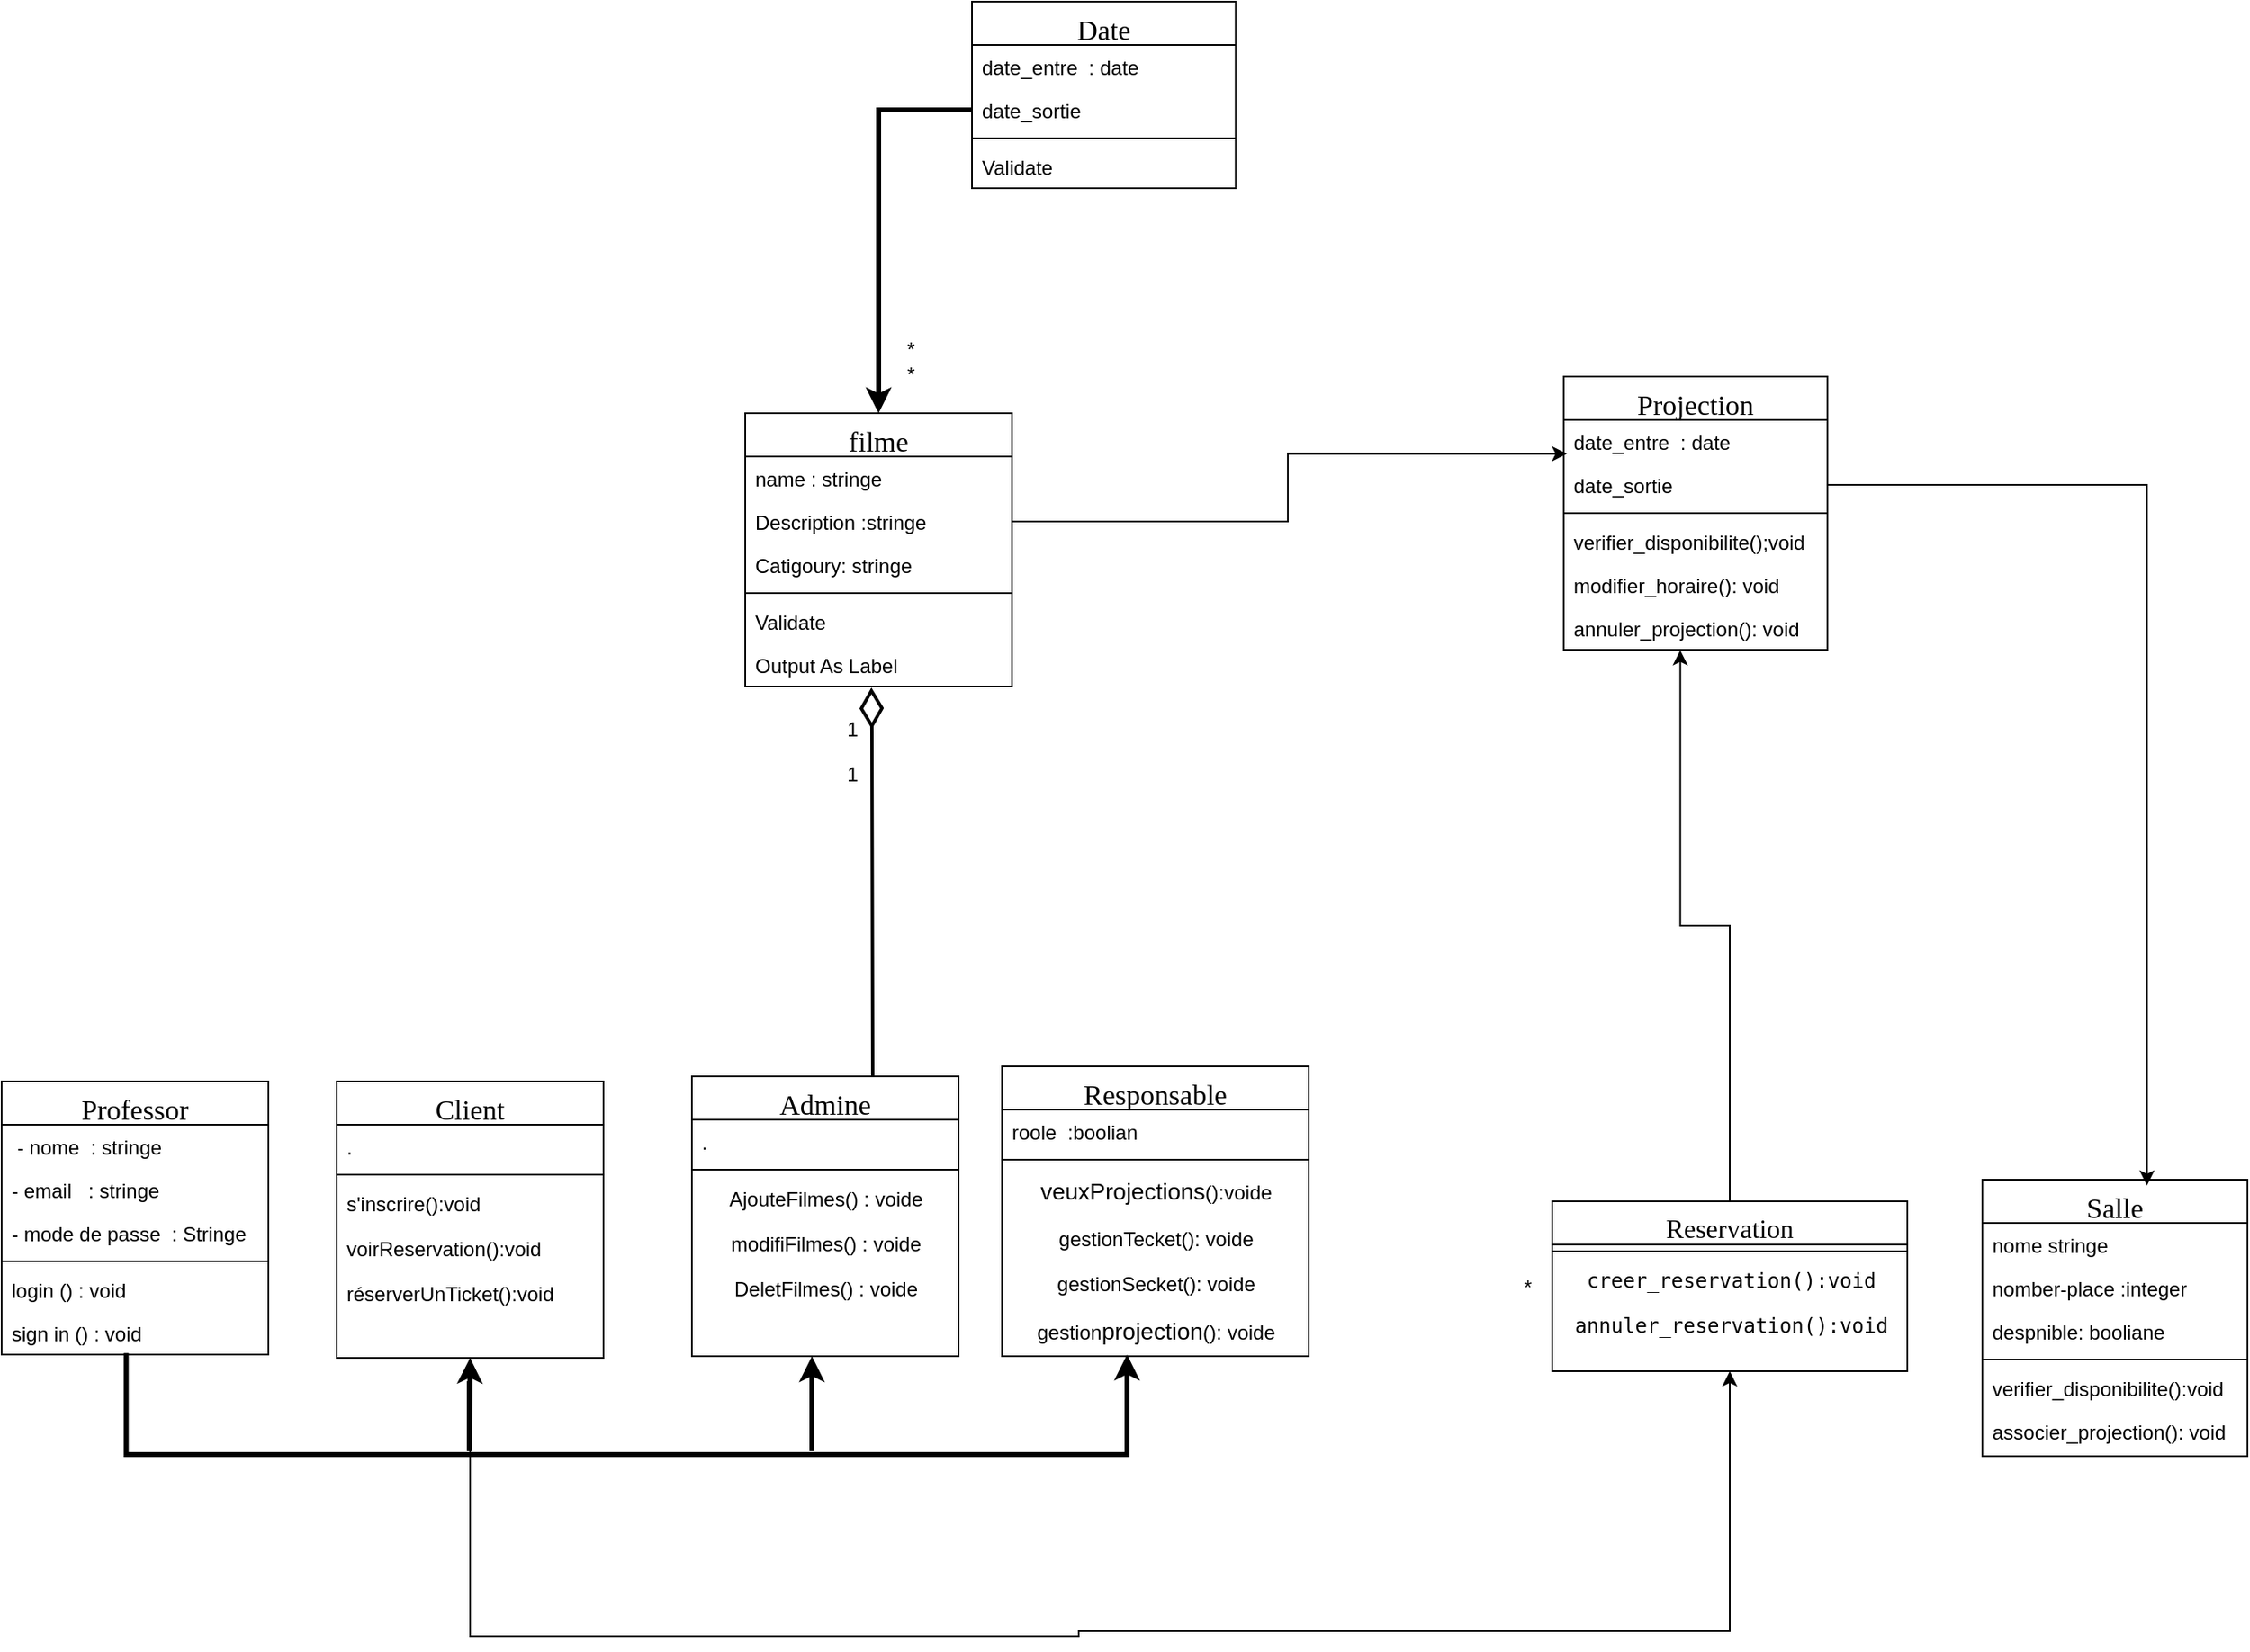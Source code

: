 <mxfile version="25.0.3">
  <diagram id="C5RBs43oDa-KdzZeNtuy" name="Page-1">
    <mxGraphModel dx="2550" dy="1912" grid="1" gridSize="3" guides="1" tooltips="1" connect="1" arrows="1" fold="1" page="1" pageScale="1" pageWidth="827" pageHeight="1169" math="0" shadow="0">
      <root>
        <mxCell id="WIyWlLk6GJQsqaUBKTNV-0" />
        <mxCell id="WIyWlLk6GJQsqaUBKTNV-1" parent="WIyWlLk6GJQsqaUBKTNV-0" />
        <mxCell id="zZ3_4lrpJxdILpY9sXMY-1" style="edgeStyle=orthogonalEdgeStyle;rounded=0;orthogonalLoop=1;jettySize=auto;html=1;entryX=0.5;entryY=1;entryDx=0;entryDy=0;" parent="WIyWlLk6GJQsqaUBKTNV-1" source="zkfFHV4jXpPFQw0GAbJ--13" target="_gg3vjJ1lUtqIRKbhCWL-15" edge="1">
          <mxGeometry relative="1" as="geometry">
            <Array as="points">
              <mxPoint x="155" y="864" />
              <mxPoint x="520" y="864" />
              <mxPoint x="520" y="861" />
              <mxPoint x="911" y="861" />
            </Array>
          </mxGeometry>
        </mxCell>
        <mxCell id="zkfFHV4jXpPFQw0GAbJ--13" value="Client" style="swimlane;fontStyle=0;align=center;verticalAlign=top;childLayout=stackLayout;horizontal=1;startSize=26;horizontalStack=0;resizeParent=1;resizeLast=0;collapsible=1;marginBottom=0;rounded=0;shadow=0;strokeWidth=1;fontSize=17;fontFamily=Verdana;" parent="WIyWlLk6GJQsqaUBKTNV-1" vertex="1">
          <mxGeometry x="75" y="531" width="160" height="166" as="geometry">
            <mxRectangle x="340" y="380" width="170" height="26" as="alternateBounds" />
          </mxGeometry>
        </mxCell>
        <mxCell id="zkfFHV4jXpPFQw0GAbJ--14" value="." style="text;align=left;verticalAlign=top;spacingLeft=4;spacingRight=4;overflow=hidden;rotatable=0;points=[[0,0.5],[1,0.5]];portConstraint=eastwest;" parent="zkfFHV4jXpPFQw0GAbJ--13" vertex="1">
          <mxGeometry y="26" width="160" height="26" as="geometry" />
        </mxCell>
        <mxCell id="zkfFHV4jXpPFQw0GAbJ--15" value="" style="line;html=1;strokeWidth=1;align=left;verticalAlign=middle;spacingTop=-1;spacingLeft=3;spacingRight=3;rotatable=0;labelPosition=right;points=[];portConstraint=eastwest;" parent="zkfFHV4jXpPFQw0GAbJ--13" vertex="1">
          <mxGeometry y="52" width="160" height="8" as="geometry" />
        </mxCell>
        <mxCell id="_gg3vjJ1lUtqIRKbhCWL-142" value="s&#39;inscrire():void" style="text;align=left;verticalAlign=top;spacingLeft=4;spacingRight=4;overflow=hidden;rotatable=0;points=[[0,0.5],[1,0.5]];portConstraint=eastwest;" parent="zkfFHV4jXpPFQw0GAbJ--13" vertex="1">
          <mxGeometry y="60" width="160" height="27" as="geometry" />
        </mxCell>
        <mxCell id="_gg3vjJ1lUtqIRKbhCWL-140" value="voirReservation():void" style="text;align=left;verticalAlign=top;spacingLeft=4;spacingRight=4;overflow=hidden;rotatable=0;points=[[0,0.5],[1,0.5]];portConstraint=eastwest;" parent="zkfFHV4jXpPFQw0GAbJ--13" vertex="1">
          <mxGeometry y="87" width="160" height="27" as="geometry" />
        </mxCell>
        <mxCell id="_gg3vjJ1lUtqIRKbhCWL-141" value="réserverUnTicket():void" style="text;align=left;verticalAlign=top;spacingLeft=4;spacingRight=4;overflow=hidden;rotatable=0;points=[[0,0.5],[1,0.5]];portConstraint=eastwest;" parent="zkfFHV4jXpPFQw0GAbJ--13" vertex="1">
          <mxGeometry y="114" width="160" height="26" as="geometry" />
        </mxCell>
        <mxCell id="zkfFHV4jXpPFQw0GAbJ--17" value="filme" style="swimlane;fontStyle=0;align=center;verticalAlign=top;childLayout=stackLayout;horizontal=1;startSize=26;horizontalStack=0;resizeParent=1;resizeLast=0;collapsible=1;marginBottom=0;rounded=0;shadow=0;strokeWidth=1;fontSize=17;fontFamily=Verdana;" parent="WIyWlLk6GJQsqaUBKTNV-1" vertex="1">
          <mxGeometry x="320" y="130" width="160" height="164" as="geometry">
            <mxRectangle x="550" y="140" width="160" height="26" as="alternateBounds" />
          </mxGeometry>
        </mxCell>
        <mxCell id="zkfFHV4jXpPFQw0GAbJ--18" value="name : stringe" style="text;align=left;verticalAlign=top;spacingLeft=4;spacingRight=4;overflow=hidden;rotatable=0;points=[[0,0.5],[1,0.5]];portConstraint=eastwest;" parent="zkfFHV4jXpPFQw0GAbJ--17" vertex="1">
          <mxGeometry y="26" width="160" height="26" as="geometry" />
        </mxCell>
        <mxCell id="zkfFHV4jXpPFQw0GAbJ--19" value="Description :stringe " style="text;align=left;verticalAlign=top;spacingLeft=4;spacingRight=4;overflow=hidden;rotatable=0;points=[[0,0.5],[1,0.5]];portConstraint=eastwest;rounded=0;shadow=0;html=0;" parent="zkfFHV4jXpPFQw0GAbJ--17" vertex="1">
          <mxGeometry y="52" width="160" height="26" as="geometry" />
        </mxCell>
        <mxCell id="zkfFHV4jXpPFQw0GAbJ--20" value="Catigoury: stringe" style="text;align=left;verticalAlign=top;spacingLeft=4;spacingRight=4;overflow=hidden;rotatable=0;points=[[0,0.5],[1,0.5]];portConstraint=eastwest;rounded=0;shadow=0;html=0;" parent="zkfFHV4jXpPFQw0GAbJ--17" vertex="1">
          <mxGeometry y="78" width="160" height="26" as="geometry" />
        </mxCell>
        <mxCell id="zkfFHV4jXpPFQw0GAbJ--23" value="" style="line;html=1;strokeWidth=1;align=left;verticalAlign=middle;spacingTop=-1;spacingLeft=3;spacingRight=3;rotatable=0;labelPosition=right;points=[];portConstraint=eastwest;" parent="zkfFHV4jXpPFQw0GAbJ--17" vertex="1">
          <mxGeometry y="104" width="160" height="8" as="geometry" />
        </mxCell>
        <mxCell id="zkfFHV4jXpPFQw0GAbJ--24" value="Validate" style="text;align=left;verticalAlign=top;spacingLeft=4;spacingRight=4;overflow=hidden;rotatable=0;points=[[0,0.5],[1,0.5]];portConstraint=eastwest;" parent="zkfFHV4jXpPFQw0GAbJ--17" vertex="1">
          <mxGeometry y="112" width="160" height="26" as="geometry" />
        </mxCell>
        <mxCell id="zkfFHV4jXpPFQw0GAbJ--25" value="Output As Label" style="text;align=left;verticalAlign=top;spacingLeft=4;spacingRight=4;overflow=hidden;rotatable=0;points=[[0,0.5],[1,0.5]];portConstraint=eastwest;" parent="zkfFHV4jXpPFQw0GAbJ--17" vertex="1">
          <mxGeometry y="138" width="160" height="26" as="geometry" />
        </mxCell>
        <mxCell id="_gg3vjJ1lUtqIRKbhCWL-2" value="Professor" style="swimlane;fontStyle=0;align=center;verticalAlign=top;childLayout=stackLayout;horizontal=1;startSize=26;horizontalStack=0;resizeParent=1;resizeLast=0;collapsible=1;marginBottom=0;rounded=0;shadow=0;strokeWidth=1;fontSize=17;fontFamily=Verdana;" parent="WIyWlLk6GJQsqaUBKTNV-1" vertex="1">
          <mxGeometry x="-126" y="531" width="160" height="164" as="geometry">
            <mxRectangle x="340" y="380" width="170" height="26" as="alternateBounds" />
          </mxGeometry>
        </mxCell>
        <mxCell id="_gg3vjJ1lUtqIRKbhCWL-130" value=" - nome  : stringe" style="text;align=left;verticalAlign=top;spacingLeft=4;spacingRight=4;overflow=hidden;rotatable=0;points=[[0,0.5],[1,0.5]];portConstraint=eastwest;" parent="_gg3vjJ1lUtqIRKbhCWL-2" vertex="1">
          <mxGeometry y="26" width="160" height="26" as="geometry" />
        </mxCell>
        <mxCell id="_gg3vjJ1lUtqIRKbhCWL-129" value="- email   : stringe" style="text;align=left;verticalAlign=top;spacingLeft=4;spacingRight=4;overflow=hidden;rotatable=0;points=[[0,0.5],[1,0.5]];portConstraint=eastwest;" parent="_gg3vjJ1lUtqIRKbhCWL-2" vertex="1">
          <mxGeometry y="52" width="160" height="26" as="geometry" />
        </mxCell>
        <mxCell id="_gg3vjJ1lUtqIRKbhCWL-131" value="- mode de passe  : Stringe" style="text;align=left;verticalAlign=top;spacingLeft=4;spacingRight=4;overflow=hidden;rotatable=0;points=[[0,0.5],[1,0.5]];portConstraint=eastwest;" parent="_gg3vjJ1lUtqIRKbhCWL-2" vertex="1">
          <mxGeometry y="78" width="160" height="26" as="geometry" />
        </mxCell>
        <mxCell id="_gg3vjJ1lUtqIRKbhCWL-4" value="" style="line;html=1;strokeWidth=1;align=left;verticalAlign=middle;spacingTop=-1;spacingLeft=3;spacingRight=3;rotatable=0;labelPosition=right;points=[];portConstraint=eastwest;" parent="_gg3vjJ1lUtqIRKbhCWL-2" vertex="1">
          <mxGeometry y="104" width="160" height="8" as="geometry" />
        </mxCell>
        <mxCell id="_gg3vjJ1lUtqIRKbhCWL-132" value="login () : void&#xa;" style="text;align=left;verticalAlign=top;spacingLeft=4;spacingRight=4;overflow=hidden;rotatable=0;points=[[0,0.5],[1,0.5]];portConstraint=eastwest;" parent="_gg3vjJ1lUtqIRKbhCWL-2" vertex="1">
          <mxGeometry y="112" width="160" height="26" as="geometry" />
        </mxCell>
        <mxCell id="_gg3vjJ1lUtqIRKbhCWL-133" value="sign in () : void&#xa;" style="text;align=left;verticalAlign=top;spacingLeft=4;spacingRight=4;overflow=hidden;rotatable=0;points=[[0,0.5],[1,0.5]];portConstraint=eastwest;" parent="_gg3vjJ1lUtqIRKbhCWL-2" vertex="1">
          <mxGeometry y="138" width="160" height="26" as="geometry" />
        </mxCell>
        <mxCell id="_gg3vjJ1lUtqIRKbhCWL-5" value="" style="endArrow=classic;html=1;rounded=0;edgeStyle=elbowEdgeStyle;elbow=vertical;strokeWidth=3;entryX=0.5;entryY=1;entryDx=0;entryDy=0;" parent="WIyWlLk6GJQsqaUBKTNV-1" target="zkfFHV4jXpPFQw0GAbJ--13" edge="1">
          <mxGeometry width="50" height="50" relative="1" as="geometry">
            <mxPoint x="154.5" y="711" as="sourcePoint" />
            <mxPoint x="156" y="708" as="targetPoint" />
            <Array as="points">
              <mxPoint x="156" y="753" />
            </Array>
          </mxGeometry>
        </mxCell>
        <mxCell id="_gg3vjJ1lUtqIRKbhCWL-7" value="" style="endArrow=classic;html=1;rounded=0;edgeStyle=elbowEdgeStyle;elbow=vertical;strokeWidth=3;exitX=0.467;exitY=0.964;exitDx=0;exitDy=0;exitPerimeter=0;" parent="WIyWlLk6GJQsqaUBKTNV-1" source="_gg3vjJ1lUtqIRKbhCWL-133" edge="1">
          <mxGeometry width="50" height="50" relative="1" as="geometry">
            <mxPoint x="-51" y="699" as="sourcePoint" />
            <mxPoint x="549" y="695" as="targetPoint" />
            <Array as="points">
              <mxPoint x="-41" y="755" />
            </Array>
          </mxGeometry>
        </mxCell>
        <mxCell id="_gg3vjJ1lUtqIRKbhCWL-8" value="Admine" style="swimlane;fontStyle=0;align=center;verticalAlign=top;childLayout=stackLayout;horizontal=1;startSize=26;horizontalStack=0;resizeParent=1;resizeLast=0;collapsible=1;marginBottom=0;rounded=0;shadow=0;strokeWidth=1;fontFamily=Verdana;fontSize=17;" parent="WIyWlLk6GJQsqaUBKTNV-1" vertex="1">
          <mxGeometry x="288" y="528" width="160" height="168" as="geometry">
            <mxRectangle x="340" y="380" width="170" height="26" as="alternateBounds" />
          </mxGeometry>
        </mxCell>
        <mxCell id="_gg3vjJ1lUtqIRKbhCWL-9" value="." style="text;align=left;verticalAlign=top;spacingLeft=4;spacingRight=4;overflow=hidden;rotatable=0;points=[[0,0.5],[1,0.5]];portConstraint=eastwest;" parent="_gg3vjJ1lUtqIRKbhCWL-8" vertex="1">
          <mxGeometry y="26" width="160" height="26" as="geometry" />
        </mxCell>
        <mxCell id="_gg3vjJ1lUtqIRKbhCWL-10" value="" style="line;html=1;strokeWidth=1;align=left;verticalAlign=middle;spacingTop=-1;spacingLeft=3;spacingRight=3;rotatable=0;labelPosition=right;points=[];portConstraint=eastwest;" parent="_gg3vjJ1lUtqIRKbhCWL-8" vertex="1">
          <mxGeometry y="52" width="160" height="8" as="geometry" />
        </mxCell>
        <mxCell id="_gg3vjJ1lUtqIRKbhCWL-151" value="AjouteFilmes() : voide" style="text;html=1;align=center;verticalAlign=middle;resizable=0;points=[];autosize=1;strokeColor=none;fillColor=none;" parent="_gg3vjJ1lUtqIRKbhCWL-8" vertex="1">
          <mxGeometry y="60" width="160" height="27" as="geometry" />
        </mxCell>
        <mxCell id="_gg3vjJ1lUtqIRKbhCWL-152" value="modifiFilmes() : voide" style="text;html=1;align=center;verticalAlign=middle;resizable=0;points=[];autosize=1;strokeColor=none;fillColor=none;" parent="_gg3vjJ1lUtqIRKbhCWL-8" vertex="1">
          <mxGeometry y="87" width="160" height="27" as="geometry" />
        </mxCell>
        <mxCell id="_gg3vjJ1lUtqIRKbhCWL-150" value="DeletFilmes() : voide" style="text;html=1;align=center;verticalAlign=middle;resizable=0;points=[];autosize=1;strokeColor=none;fillColor=none;" parent="_gg3vjJ1lUtqIRKbhCWL-8" vertex="1">
          <mxGeometry y="114" width="160" height="27" as="geometry" />
        </mxCell>
        <mxCell id="_gg3vjJ1lUtqIRKbhCWL-11" value="" style="endArrow=classic;html=1;rounded=0;strokeWidth=3;" parent="WIyWlLk6GJQsqaUBKTNV-1" edge="1">
          <mxGeometry width="50" height="50" relative="1" as="geometry">
            <mxPoint x="360" y="753" as="sourcePoint" />
            <mxPoint x="360" y="696" as="targetPoint" />
          </mxGeometry>
        </mxCell>
        <mxCell id="_gg3vjJ1lUtqIRKbhCWL-12" value="Responsable" style="swimlane;fontStyle=0;align=center;verticalAlign=top;childLayout=stackLayout;horizontal=1;startSize=26;horizontalStack=0;resizeParent=1;resizeLast=0;collapsible=1;marginBottom=0;rounded=0;shadow=0;strokeWidth=1;fontSize=17;fontFamily=Verdana;" parent="WIyWlLk6GJQsqaUBKTNV-1" vertex="1">
          <mxGeometry x="474" y="522" width="184" height="174" as="geometry">
            <mxRectangle x="340" y="380" width="170" height="26" as="alternateBounds" />
          </mxGeometry>
        </mxCell>
        <mxCell id="_gg3vjJ1lUtqIRKbhCWL-13" value="roole  :boolian" style="text;align=left;verticalAlign=top;spacingLeft=4;spacingRight=4;overflow=hidden;rotatable=0;points=[[0,0.5],[1,0.5]];portConstraint=eastwest;" parent="_gg3vjJ1lUtqIRKbhCWL-12" vertex="1">
          <mxGeometry y="26" width="184" height="26" as="geometry" />
        </mxCell>
        <mxCell id="_gg3vjJ1lUtqIRKbhCWL-14" value="" style="line;html=1;strokeWidth=1;align=left;verticalAlign=middle;spacingTop=-1;spacingLeft=3;spacingRight=3;rotatable=0;labelPosition=right;points=[];portConstraint=eastwest;" parent="_gg3vjJ1lUtqIRKbhCWL-12" vertex="1">
          <mxGeometry y="52" width="184" height="8" as="geometry" />
        </mxCell>
        <mxCell id="_gg3vjJ1lUtqIRKbhCWL-154" value="&lt;span style=&quot;font-family: &amp;quot;Nunito Sans&amp;quot;, sans-serif; font-size: 14px; white-space: pre-wrap; background-color: rgb(255, 255, 255);&quot;&gt;veux&lt;/span&gt;&lt;span style=&quot;font-family: &amp;quot;Nunito Sans&amp;quot;, sans-serif; font-size: 14px; white-space: pre-wrap; background-color: rgb(255, 255, 255);&quot;&gt;Projections&lt;/span&gt;():voide" style="text;html=1;align=center;verticalAlign=middle;resizable=0;points=[];autosize=1;strokeColor=none;fillColor=none;" parent="_gg3vjJ1lUtqIRKbhCWL-12" vertex="1">
          <mxGeometry y="60" width="184" height="30" as="geometry" />
        </mxCell>
        <mxCell id="_gg3vjJ1lUtqIRKbhCWL-147" value="gestionTecket(): voide" style="text;html=1;align=center;verticalAlign=middle;resizable=0;points=[];autosize=1;strokeColor=none;fillColor=none;" parent="_gg3vjJ1lUtqIRKbhCWL-12" vertex="1">
          <mxGeometry y="90" width="184" height="27" as="geometry" />
        </mxCell>
        <mxCell id="_gg3vjJ1lUtqIRKbhCWL-149" value="gestionSecket(): voide" style="text;html=1;align=center;verticalAlign=middle;resizable=0;points=[];autosize=1;strokeColor=none;fillColor=none;" parent="_gg3vjJ1lUtqIRKbhCWL-12" vertex="1">
          <mxGeometry y="117" width="184" height="27" as="geometry" />
        </mxCell>
        <mxCell id="_gg3vjJ1lUtqIRKbhCWL-156" value="gestion&lt;span style=&quot;font-family: &amp;quot;Nunito Sans&amp;quot;, sans-serif; font-size: 14px; text-align: start; white-space: pre-wrap; background-color: rgb(255, 255, 255);&quot;&gt;projection&lt;/span&gt;(): voide" style="text;html=1;align=center;verticalAlign=middle;resizable=0;points=[];autosize=1;strokeColor=none;fillColor=none;" parent="_gg3vjJ1lUtqIRKbhCWL-12" vertex="1">
          <mxGeometry y="144" width="184" height="30" as="geometry" />
        </mxCell>
        <mxCell id="zZ3_4lrpJxdILpY9sXMY-9" style="edgeStyle=orthogonalEdgeStyle;rounded=0;orthogonalLoop=1;jettySize=auto;html=1;entryX=0.442;entryY=1.012;entryDx=0;entryDy=0;entryPerimeter=0;" parent="WIyWlLk6GJQsqaUBKTNV-1" source="_gg3vjJ1lUtqIRKbhCWL-15" edge="1" target="8mRQ-2MkB_th1fgxL1p--1">
          <mxGeometry relative="1" as="geometry">
            <mxPoint x="882" y="249" as="targetPoint" />
          </mxGeometry>
        </mxCell>
        <mxCell id="_gg3vjJ1lUtqIRKbhCWL-15" value="Reservation" style="swimlane;fontStyle=0;align=center;verticalAlign=top;childLayout=stackLayout;horizontal=1;startSize=26;horizontalStack=0;resizeParent=1;resizeLast=0;collapsible=1;marginBottom=0;rounded=0;shadow=0;strokeWidth=1;fontSize=16;fontFamily=Verdana;" parent="WIyWlLk6GJQsqaUBKTNV-1" vertex="1">
          <mxGeometry x="804" y="603" width="213" height="102" as="geometry">
            <mxRectangle x="550" y="140" width="160" height="26" as="alternateBounds" />
          </mxGeometry>
        </mxCell>
        <mxCell id="_gg3vjJ1lUtqIRKbhCWL-21" value="" style="line;html=1;strokeWidth=1;align=left;verticalAlign=middle;spacingTop=-1;spacingLeft=3;spacingRight=3;rotatable=0;labelPosition=right;points=[];portConstraint=eastwest;" parent="_gg3vjJ1lUtqIRKbhCWL-15" vertex="1">
          <mxGeometry y="26" width="213" height="8" as="geometry" />
        </mxCell>
        <mxCell id="8mRQ-2MkB_th1fgxL1p--7" value="&lt;span style=&quot;font-family: monospace;&quot;&gt;creer_reservation():void&lt;/span&gt;" style="text;html=1;align=center;verticalAlign=middle;resizable=0;points=[];autosize=1;strokeColor=none;fillColor=none;" vertex="1" parent="_gg3vjJ1lUtqIRKbhCWL-15">
          <mxGeometry y="34" width="213" height="27" as="geometry" />
        </mxCell>
        <mxCell id="8mRQ-2MkB_th1fgxL1p--9" value="&lt;font face=&quot;monospace&quot;&gt;annuler_reservation():void&lt;/font&gt;" style="text;html=1;align=center;verticalAlign=middle;resizable=0;points=[];autosize=1;strokeColor=none;fillColor=none;" vertex="1" parent="_gg3vjJ1lUtqIRKbhCWL-15">
          <mxGeometry y="61" width="213" height="27" as="geometry" />
        </mxCell>
        <mxCell id="_gg3vjJ1lUtqIRKbhCWL-94" value="Date" style="swimlane;fontStyle=0;align=center;verticalAlign=top;childLayout=stackLayout;horizontal=1;startSize=26;horizontalStack=0;resizeParent=1;resizeLast=0;collapsible=1;marginBottom=0;rounded=0;shadow=0;strokeWidth=1;fontSize=17;fontFamily=Verdana;" parent="WIyWlLk6GJQsqaUBKTNV-1" vertex="1">
          <mxGeometry x="456" y="-117" width="158.22" height="112" as="geometry">
            <mxRectangle x="550" y="140" width="160" height="26" as="alternateBounds" />
          </mxGeometry>
        </mxCell>
        <mxCell id="_gg3vjJ1lUtqIRKbhCWL-95" value="date_entre  : date " style="text;align=left;verticalAlign=top;spacingLeft=4;spacingRight=4;overflow=hidden;rotatable=0;points=[[0,0.5],[1,0.5]];portConstraint=eastwest;" parent="_gg3vjJ1lUtqIRKbhCWL-94" vertex="1">
          <mxGeometry y="26" width="158.22" height="26" as="geometry" />
        </mxCell>
        <mxCell id="_gg3vjJ1lUtqIRKbhCWL-96" value="date_sortie" style="text;align=left;verticalAlign=top;spacingLeft=4;spacingRight=4;overflow=hidden;rotatable=0;points=[[0,0.5],[1,0.5]];portConstraint=eastwest;rounded=0;shadow=0;html=0;" parent="_gg3vjJ1lUtqIRKbhCWL-94" vertex="1">
          <mxGeometry y="52" width="158.22" height="26" as="geometry" />
        </mxCell>
        <mxCell id="_gg3vjJ1lUtqIRKbhCWL-100" value="" style="line;html=1;strokeWidth=1;align=left;verticalAlign=middle;spacingTop=-1;spacingLeft=3;spacingRight=3;rotatable=0;labelPosition=right;points=[];portConstraint=eastwest;" parent="_gg3vjJ1lUtqIRKbhCWL-94" vertex="1">
          <mxGeometry y="78" width="158.22" height="8" as="geometry" />
        </mxCell>
        <mxCell id="_gg3vjJ1lUtqIRKbhCWL-101" value="Validate" style="text;align=left;verticalAlign=top;spacingLeft=4;spacingRight=4;overflow=hidden;rotatable=0;points=[[0,0.5],[1,0.5]];portConstraint=eastwest;" parent="_gg3vjJ1lUtqIRKbhCWL-94" vertex="1">
          <mxGeometry y="86" width="158.22" height="26" as="geometry" />
        </mxCell>
        <mxCell id="_gg3vjJ1lUtqIRKbhCWL-104" value="" style="endArrow=classic;html=1;rounded=0;edgeStyle=orthogonalEdgeStyle;entryX=0.5;entryY=0;entryDx=0;entryDy=0;exitX=0;exitY=0.5;exitDx=0;exitDy=0;strokeWidth=3;" parent="WIyWlLk6GJQsqaUBKTNV-1" source="_gg3vjJ1lUtqIRKbhCWL-96" target="zkfFHV4jXpPFQw0GAbJ--17" edge="1">
          <mxGeometry width="50" height="50" relative="1" as="geometry">
            <mxPoint x="435.78" y="-69" as="sourcePoint" />
            <mxPoint x="400" y="-30" as="targetPoint" />
          </mxGeometry>
        </mxCell>
        <mxCell id="_gg3vjJ1lUtqIRKbhCWL-107" value="Salle" style="swimlane;fontStyle=0;align=center;verticalAlign=top;childLayout=stackLayout;horizontal=1;startSize=26;horizontalStack=0;resizeParent=1;resizeLast=0;collapsible=1;marginBottom=0;rounded=0;shadow=0;strokeWidth=1;fontSize=17;fontFamily=Verdana;" parent="WIyWlLk6GJQsqaUBKTNV-1" vertex="1">
          <mxGeometry x="1062" y="590" width="159" height="166" as="geometry">
            <mxRectangle x="550" y="140" width="160" height="26" as="alternateBounds" />
          </mxGeometry>
        </mxCell>
        <mxCell id="_gg3vjJ1lUtqIRKbhCWL-108" value="nome stringe" style="text;align=left;verticalAlign=top;spacingLeft=4;spacingRight=4;overflow=hidden;rotatable=0;points=[[0,0.5],[1,0.5]];portConstraint=eastwest;" parent="_gg3vjJ1lUtqIRKbhCWL-107" vertex="1">
          <mxGeometry y="26" width="159" height="26" as="geometry" />
        </mxCell>
        <mxCell id="_gg3vjJ1lUtqIRKbhCWL-109" value="nomber-place :integer" style="text;align=left;verticalAlign=top;spacingLeft=4;spacingRight=4;overflow=hidden;rotatable=0;points=[[0,0.5],[1,0.5]];portConstraint=eastwest;rounded=0;shadow=0;html=0;" parent="_gg3vjJ1lUtqIRKbhCWL-107" vertex="1">
          <mxGeometry y="52" width="159" height="26" as="geometry" />
        </mxCell>
        <mxCell id="_gg3vjJ1lUtqIRKbhCWL-112" value="despnible: booliane" style="text;align=left;verticalAlign=top;spacingLeft=4;spacingRight=4;overflow=hidden;rotatable=0;points=[[0,0.5],[1,0.5]];portConstraint=eastwest;rounded=0;shadow=0;html=0;" parent="_gg3vjJ1lUtqIRKbhCWL-107" vertex="1">
          <mxGeometry y="78" width="159" height="26" as="geometry" />
        </mxCell>
        <mxCell id="_gg3vjJ1lUtqIRKbhCWL-113" value="" style="line;html=1;strokeWidth=1;align=left;verticalAlign=middle;spacingTop=-1;spacingLeft=3;spacingRight=3;rotatable=0;labelPosition=right;points=[];portConstraint=eastwest;" parent="_gg3vjJ1lUtqIRKbhCWL-107" vertex="1">
          <mxGeometry y="104" width="159" height="8" as="geometry" />
        </mxCell>
        <mxCell id="8mRQ-2MkB_th1fgxL1p--2" value="verifier_disponibilite():void " style="text;align=left;verticalAlign=top;spacingLeft=4;spacingRight=4;overflow=hidden;rotatable=0;points=[[0,0.5],[1,0.5]];portConstraint=eastwest;rounded=0;shadow=0;html=0;" vertex="1" parent="_gg3vjJ1lUtqIRKbhCWL-107">
          <mxGeometry y="112" width="159" height="26" as="geometry" />
        </mxCell>
        <mxCell id="8mRQ-2MkB_th1fgxL1p--4" value="associer_projection(): void" style="text;align=left;verticalAlign=top;spacingLeft=4;spacingRight=4;overflow=hidden;rotatable=0;points=[[0,0.5],[1,0.5]];portConstraint=eastwest;rounded=0;shadow=0;html=0;" vertex="1" parent="_gg3vjJ1lUtqIRKbhCWL-107">
          <mxGeometry y="138" width="159" height="26" as="geometry" />
        </mxCell>
        <mxCell id="_gg3vjJ1lUtqIRKbhCWL-120" value="" style="endArrow=diamondThin;html=1;rounded=0;exitX=0.678;exitY=-0.001;exitDx=0;exitDy=0;entryX=0.473;entryY=1.026;entryDx=0;entryDy=0;entryPerimeter=0;endFill=0;strokeWidth=2;jumpSize=17;endSize=19;exitPerimeter=0;" parent="WIyWlLk6GJQsqaUBKTNV-1" source="_gg3vjJ1lUtqIRKbhCWL-8" target="zkfFHV4jXpPFQw0GAbJ--25" edge="1">
          <mxGeometry width="50" height="50" relative="1" as="geometry">
            <mxPoint x="610" y="510" as="sourcePoint" />
            <mxPoint x="610" y="357" as="targetPoint" />
            <Array as="points">
              <mxPoint x="396" y="321" />
            </Array>
          </mxGeometry>
        </mxCell>
        <mxCell id="_gg3vjJ1lUtqIRKbhCWL-168" value="1" style="text;html=1;align=center;verticalAlign=middle;resizable=0;points=[];autosize=1;strokeColor=none;fillColor=none;" parent="WIyWlLk6GJQsqaUBKTNV-1" vertex="1">
          <mxGeometry x="370" y="306" width="27" height="27" as="geometry" />
        </mxCell>
        <mxCell id="_gg3vjJ1lUtqIRKbhCWL-169" value="1" style="text;html=1;align=center;verticalAlign=middle;resizable=0;points=[];autosize=1;strokeColor=none;fillColor=none;" parent="WIyWlLk6GJQsqaUBKTNV-1" vertex="1">
          <mxGeometry x="370" y="333" width="27" height="27" as="geometry" />
        </mxCell>
        <mxCell id="_gg3vjJ1lUtqIRKbhCWL-175" value="*" style="text;html=1;align=center;verticalAlign=middle;resizable=0;points=[];autosize=1;strokeColor=none;fillColor=none;" parent="WIyWlLk6GJQsqaUBKTNV-1" vertex="1">
          <mxGeometry x="777" y="641.5" width="24" height="27" as="geometry" />
        </mxCell>
        <mxCell id="_gg3vjJ1lUtqIRKbhCWL-178" value="*" style="text;html=1;align=center;verticalAlign=middle;resizable=0;points=[];autosize=1;strokeColor=none;fillColor=none;" parent="WIyWlLk6GJQsqaUBKTNV-1" vertex="1">
          <mxGeometry x="407" y="78" width="24" height="27" as="geometry" />
        </mxCell>
        <mxCell id="_gg3vjJ1lUtqIRKbhCWL-179" value="*" style="text;html=1;align=center;verticalAlign=middle;resizable=0;points=[];autosize=1;strokeColor=none;fillColor=none;" parent="WIyWlLk6GJQsqaUBKTNV-1" vertex="1">
          <mxGeometry x="407" y="93" width="24" height="27" as="geometry" />
        </mxCell>
        <mxCell id="zZ3_4lrpJxdILpY9sXMY-2" value="Projection" style="swimlane;fontStyle=0;align=center;verticalAlign=top;childLayout=stackLayout;horizontal=1;startSize=26;horizontalStack=0;resizeParent=1;resizeLast=0;collapsible=1;marginBottom=0;rounded=0;shadow=0;strokeWidth=1;fontSize=17;fontFamily=Verdana;" parent="WIyWlLk6GJQsqaUBKTNV-1" vertex="1">
          <mxGeometry x="810.89" y="108" width="158.22" height="164" as="geometry">
            <mxRectangle x="550" y="140" width="160" height="26" as="alternateBounds" />
          </mxGeometry>
        </mxCell>
        <mxCell id="zZ3_4lrpJxdILpY9sXMY-3" value="date_entre  : date " style="text;align=left;verticalAlign=top;spacingLeft=4;spacingRight=4;overflow=hidden;rotatable=0;points=[[0,0.5],[1,0.5]];portConstraint=eastwest;" parent="zZ3_4lrpJxdILpY9sXMY-2" vertex="1">
          <mxGeometry y="26" width="158.22" height="26" as="geometry" />
        </mxCell>
        <mxCell id="zZ3_4lrpJxdILpY9sXMY-4" value="date_sortie" style="text;align=left;verticalAlign=top;spacingLeft=4;spacingRight=4;overflow=hidden;rotatable=0;points=[[0,0.5],[1,0.5]];portConstraint=eastwest;rounded=0;shadow=0;html=0;" parent="zZ3_4lrpJxdILpY9sXMY-2" vertex="1">
          <mxGeometry y="52" width="158.22" height="26" as="geometry" />
        </mxCell>
        <mxCell id="zZ3_4lrpJxdILpY9sXMY-5" value="" style="line;html=1;strokeWidth=1;align=left;verticalAlign=middle;spacingTop=-1;spacingLeft=3;spacingRight=3;rotatable=0;labelPosition=right;points=[];portConstraint=eastwest;" parent="zZ3_4lrpJxdILpY9sXMY-2" vertex="1">
          <mxGeometry y="78" width="158.22" height="8" as="geometry" />
        </mxCell>
        <mxCell id="zZ3_4lrpJxdILpY9sXMY-6" value="verifier_disponibilite();void" style="text;align=left;verticalAlign=top;spacingLeft=4;spacingRight=4;overflow=hidden;rotatable=0;points=[[0,0.5],[1,0.5]];portConstraint=eastwest;" parent="zZ3_4lrpJxdILpY9sXMY-2" vertex="1">
          <mxGeometry y="86" width="158.22" height="26" as="geometry" />
        </mxCell>
        <mxCell id="8mRQ-2MkB_th1fgxL1p--0" value="modifier_horaire(): void" style="text;align=left;verticalAlign=top;spacingLeft=4;spacingRight=4;overflow=hidden;rotatable=0;points=[[0,0.5],[1,0.5]];portConstraint=eastwest;" vertex="1" parent="zZ3_4lrpJxdILpY9sXMY-2">
          <mxGeometry y="112" width="158.22" height="26" as="geometry" />
        </mxCell>
        <mxCell id="8mRQ-2MkB_th1fgxL1p--1" value="annuler_projection(): void" style="text;align=left;verticalAlign=top;spacingLeft=4;spacingRight=4;overflow=hidden;rotatable=0;points=[[0,0.5],[1,0.5]];portConstraint=eastwest;" vertex="1" parent="zZ3_4lrpJxdILpY9sXMY-2">
          <mxGeometry y="138" width="158.22" height="26" as="geometry" />
        </mxCell>
        <mxCell id="zZ3_4lrpJxdILpY9sXMY-7" style="edgeStyle=orthogonalEdgeStyle;rounded=0;orthogonalLoop=1;jettySize=auto;html=1;exitX=1;exitY=0.5;exitDx=0;exitDy=0;entryX=0.013;entryY=-0.218;entryDx=0;entryDy=0;entryPerimeter=0;" parent="WIyWlLk6GJQsqaUBKTNV-1" source="zkfFHV4jXpPFQw0GAbJ--19" target="zZ3_4lrpJxdILpY9sXMY-4" edge="1">
          <mxGeometry relative="1" as="geometry" />
        </mxCell>
        <mxCell id="zZ3_4lrpJxdILpY9sXMY-8" style="edgeStyle=orthogonalEdgeStyle;rounded=0;orthogonalLoop=1;jettySize=auto;html=1;exitX=1;exitY=0.5;exitDx=0;exitDy=0;entryX=0.621;entryY=0.021;entryDx=0;entryDy=0;entryPerimeter=0;" parent="WIyWlLk6GJQsqaUBKTNV-1" source="zZ3_4lrpJxdILpY9sXMY-4" target="_gg3vjJ1lUtqIRKbhCWL-107" edge="1">
          <mxGeometry relative="1" as="geometry" />
        </mxCell>
      </root>
    </mxGraphModel>
  </diagram>
</mxfile>
